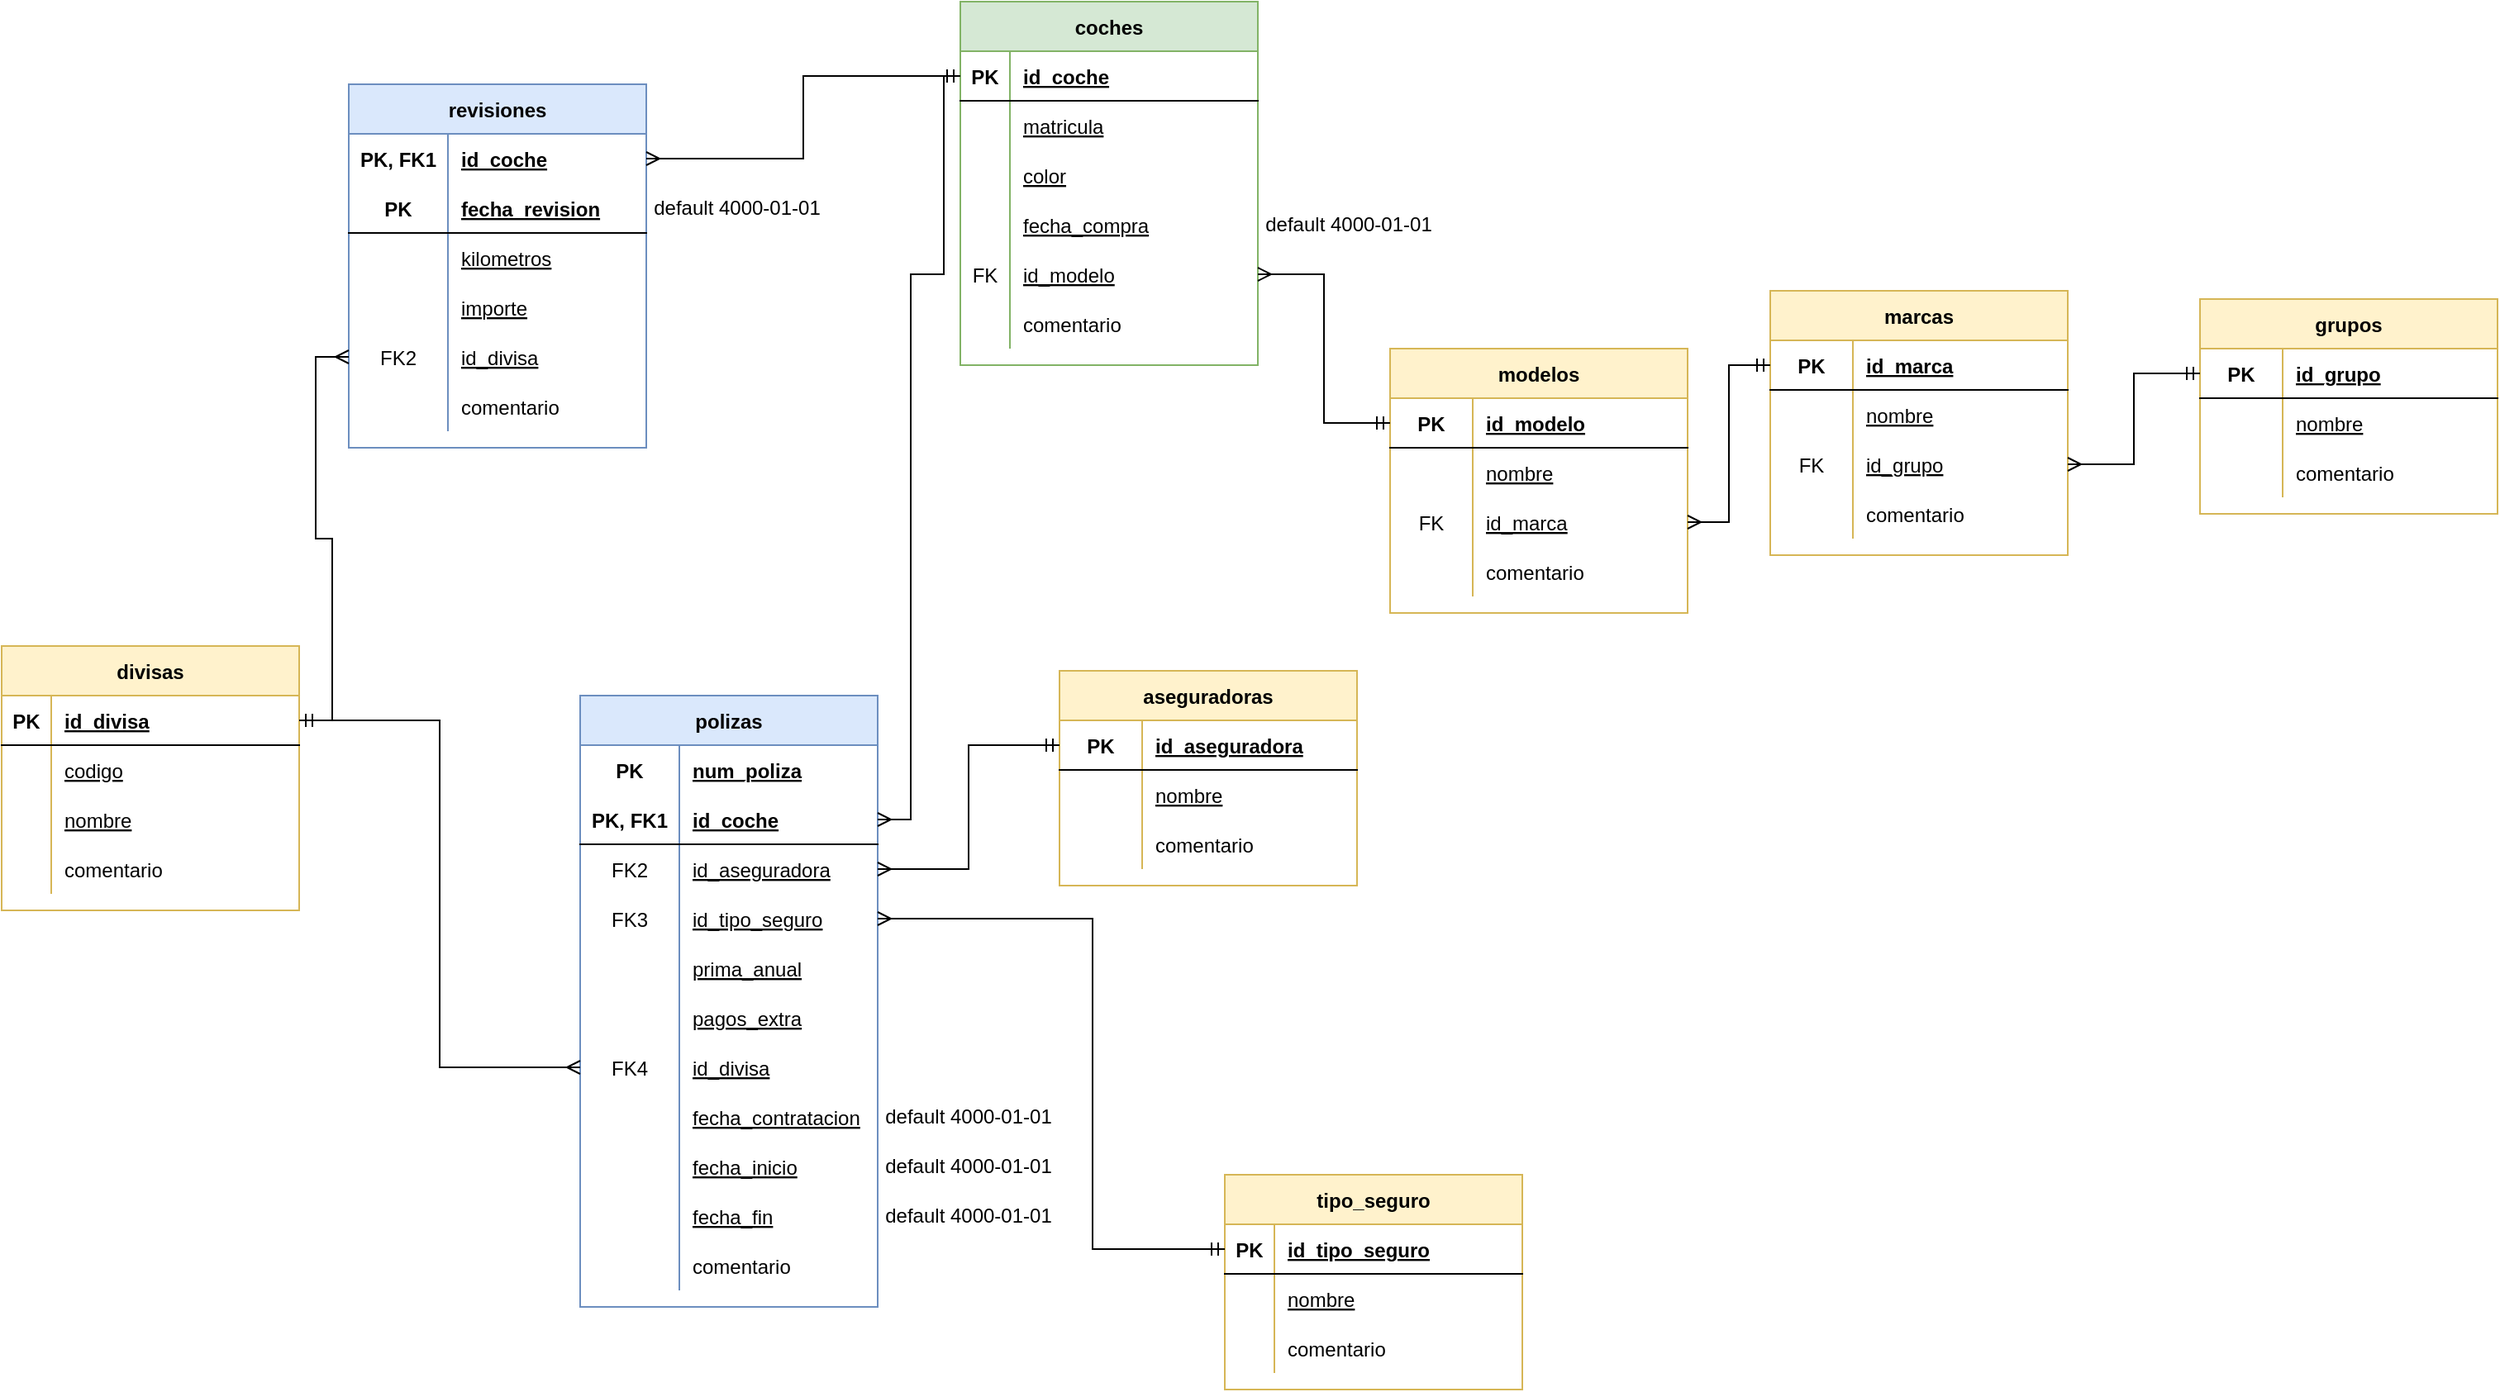 <mxfile version="20.2.3" type="device"><diagram id="R2lEEEUBdFMjLlhIrx00" name="Page-1"><mxGraphModel dx="2128" dy="641" grid="1" gridSize="10" guides="1" tooltips="1" connect="1" arrows="1" fold="1" page="1" pageScale="1" pageWidth="850" pageHeight="1100" math="0" shadow="0" extFonts="Permanent Marker^https://fonts.googleapis.com/css?family=Permanent+Marker"><root><mxCell id="0"/><mxCell id="1" parent="0"/><mxCell id="fFWu-ionQUf8n56EYqe6-2" value="coches" style="shape=table;startSize=30;container=1;collapsible=1;childLayout=tableLayout;fixedRows=1;rowLines=0;fontStyle=1;align=center;resizeLast=1;fillColor=#d5e8d4;strokeColor=#82b366;" parent="1" vertex="1"><mxGeometry x="400" y="90" width="180" height="220" as="geometry"/></mxCell><mxCell id="fFWu-ionQUf8n56EYqe6-3" value="" style="shape=tableRow;horizontal=0;startSize=0;swimlaneHead=0;swimlaneBody=0;fillColor=none;collapsible=0;dropTarget=0;points=[[0,0.5],[1,0.5]];portConstraint=eastwest;top=0;left=0;right=0;bottom=1;" parent="fFWu-ionQUf8n56EYqe6-2" vertex="1"><mxGeometry y="30" width="180" height="30" as="geometry"/></mxCell><mxCell id="fFWu-ionQUf8n56EYqe6-4" value="PK" style="shape=partialRectangle;connectable=0;fillColor=none;top=0;left=0;bottom=0;right=0;fontStyle=1;overflow=hidden;" parent="fFWu-ionQUf8n56EYqe6-3" vertex="1"><mxGeometry width="30" height="30" as="geometry"><mxRectangle width="30" height="30" as="alternateBounds"/></mxGeometry></mxCell><mxCell id="fFWu-ionQUf8n56EYqe6-5" value="id_coche" style="shape=partialRectangle;connectable=0;fillColor=none;top=0;left=0;bottom=0;right=0;align=left;spacingLeft=6;fontStyle=5;overflow=hidden;" parent="fFWu-ionQUf8n56EYqe6-3" vertex="1"><mxGeometry x="30" width="150" height="30" as="geometry"><mxRectangle width="150" height="30" as="alternateBounds"/></mxGeometry></mxCell><mxCell id="fFWu-ionQUf8n56EYqe6-6" value="" style="shape=tableRow;horizontal=0;startSize=0;swimlaneHead=0;swimlaneBody=0;fillColor=none;collapsible=0;dropTarget=0;points=[[0,0.5],[1,0.5]];portConstraint=eastwest;top=0;left=0;right=0;bottom=0;" parent="fFWu-ionQUf8n56EYqe6-2" vertex="1"><mxGeometry y="60" width="180" height="30" as="geometry"/></mxCell><mxCell id="fFWu-ionQUf8n56EYqe6-7" value="" style="shape=partialRectangle;connectable=0;fillColor=none;top=0;left=0;bottom=0;right=0;editable=1;overflow=hidden;" parent="fFWu-ionQUf8n56EYqe6-6" vertex="1"><mxGeometry width="30" height="30" as="geometry"><mxRectangle width="30" height="30" as="alternateBounds"/></mxGeometry></mxCell><mxCell id="fFWu-ionQUf8n56EYqe6-8" value="matricula" style="shape=partialRectangle;connectable=0;fillColor=none;top=0;left=0;bottom=0;right=0;align=left;spacingLeft=6;overflow=hidden;fontStyle=4" parent="fFWu-ionQUf8n56EYqe6-6" vertex="1"><mxGeometry x="30" width="150" height="30" as="geometry"><mxRectangle width="150" height="30" as="alternateBounds"/></mxGeometry></mxCell><mxCell id="fFWu-ionQUf8n56EYqe6-9" value="" style="shape=tableRow;horizontal=0;startSize=0;swimlaneHead=0;swimlaneBody=0;fillColor=none;collapsible=0;dropTarget=0;points=[[0,0.5],[1,0.5]];portConstraint=eastwest;top=0;left=0;right=0;bottom=0;" parent="fFWu-ionQUf8n56EYqe6-2" vertex="1"><mxGeometry y="90" width="180" height="30" as="geometry"/></mxCell><mxCell id="fFWu-ionQUf8n56EYqe6-10" value="" style="shape=partialRectangle;connectable=0;fillColor=none;top=0;left=0;bottom=0;right=0;editable=1;overflow=hidden;" parent="fFWu-ionQUf8n56EYqe6-9" vertex="1"><mxGeometry width="30" height="30" as="geometry"><mxRectangle width="30" height="30" as="alternateBounds"/></mxGeometry></mxCell><mxCell id="fFWu-ionQUf8n56EYqe6-11" value="color" style="shape=partialRectangle;connectable=0;fillColor=none;top=0;left=0;bottom=0;right=0;align=left;spacingLeft=6;overflow=hidden;fontStyle=4" parent="fFWu-ionQUf8n56EYqe6-9" vertex="1"><mxGeometry x="30" width="150" height="30" as="geometry"><mxRectangle width="150" height="30" as="alternateBounds"/></mxGeometry></mxCell><mxCell id="fFWu-ionQUf8n56EYqe6-12" value="" style="shape=tableRow;horizontal=0;startSize=0;swimlaneHead=0;swimlaneBody=0;fillColor=none;collapsible=0;dropTarget=0;points=[[0,0.5],[1,0.5]];portConstraint=eastwest;top=0;left=0;right=0;bottom=0;" parent="fFWu-ionQUf8n56EYqe6-2" vertex="1"><mxGeometry y="120" width="180" height="30" as="geometry"/></mxCell><mxCell id="fFWu-ionQUf8n56EYqe6-13" value="" style="shape=partialRectangle;connectable=0;fillColor=none;top=0;left=0;bottom=0;right=0;editable=1;overflow=hidden;" parent="fFWu-ionQUf8n56EYqe6-12" vertex="1"><mxGeometry width="30" height="30" as="geometry"><mxRectangle width="30" height="30" as="alternateBounds"/></mxGeometry></mxCell><mxCell id="fFWu-ionQUf8n56EYqe6-14" value="fecha_compra" style="shape=partialRectangle;connectable=0;fillColor=none;top=0;left=0;bottom=0;right=0;align=left;spacingLeft=6;overflow=hidden;fontStyle=4" parent="fFWu-ionQUf8n56EYqe6-12" vertex="1"><mxGeometry x="30" width="150" height="30" as="geometry"><mxRectangle width="150" height="30" as="alternateBounds"/></mxGeometry></mxCell><mxCell id="fFWu-ionQUf8n56EYqe6-106" value="" style="shape=tableRow;horizontal=0;startSize=0;swimlaneHead=0;swimlaneBody=0;fillColor=none;collapsible=0;dropTarget=0;points=[[0,0.5],[1,0.5]];portConstraint=eastwest;top=0;left=0;right=0;bottom=0;" parent="fFWu-ionQUf8n56EYqe6-2" vertex="1"><mxGeometry y="150" width="180" height="30" as="geometry"/></mxCell><mxCell id="fFWu-ionQUf8n56EYqe6-107" value="FK" style="shape=partialRectangle;connectable=0;fillColor=none;top=0;left=0;bottom=0;right=0;editable=1;overflow=hidden;" parent="fFWu-ionQUf8n56EYqe6-106" vertex="1"><mxGeometry width="30" height="30" as="geometry"><mxRectangle width="30" height="30" as="alternateBounds"/></mxGeometry></mxCell><mxCell id="fFWu-ionQUf8n56EYqe6-108" value="id_modelo" style="shape=partialRectangle;connectable=0;fillColor=none;top=0;left=0;bottom=0;right=0;align=left;spacingLeft=6;overflow=hidden;fontStyle=4" parent="fFWu-ionQUf8n56EYqe6-106" vertex="1"><mxGeometry x="30" width="150" height="30" as="geometry"><mxRectangle width="150" height="30" as="alternateBounds"/></mxGeometry></mxCell><mxCell id="fFWu-ionQUf8n56EYqe6-143" value="" style="shape=tableRow;horizontal=0;startSize=0;swimlaneHead=0;swimlaneBody=0;fillColor=none;collapsible=0;dropTarget=0;points=[[0,0.5],[1,0.5]];portConstraint=eastwest;top=0;left=0;right=0;bottom=0;" parent="fFWu-ionQUf8n56EYqe6-2" vertex="1"><mxGeometry y="180" width="180" height="30" as="geometry"/></mxCell><mxCell id="fFWu-ionQUf8n56EYqe6-144" value="" style="shape=partialRectangle;connectable=0;fillColor=none;top=0;left=0;bottom=0;right=0;editable=1;overflow=hidden;" parent="fFWu-ionQUf8n56EYqe6-143" vertex="1"><mxGeometry width="30" height="30" as="geometry"><mxRectangle width="30" height="30" as="alternateBounds"/></mxGeometry></mxCell><mxCell id="fFWu-ionQUf8n56EYqe6-145" value="comentario" style="shape=partialRectangle;connectable=0;fillColor=none;top=0;left=0;bottom=0;right=0;align=left;spacingLeft=6;overflow=hidden;" parent="fFWu-ionQUf8n56EYqe6-143" vertex="1"><mxGeometry x="30" width="150" height="30" as="geometry"><mxRectangle width="150" height="30" as="alternateBounds"/></mxGeometry></mxCell><mxCell id="fFWu-ionQUf8n56EYqe6-28" value="polizas" style="shape=table;startSize=30;container=1;collapsible=1;childLayout=tableLayout;fixedRows=1;rowLines=0;fontStyle=1;align=center;resizeLast=1;fillColor=#dae8fc;strokeColor=#6c8ebf;" parent="1" vertex="1"><mxGeometry x="170" y="510" width="180" height="370" as="geometry"/></mxCell><mxCell id="fFWu-ionQUf8n56EYqe6-29" value="" style="shape=tableRow;horizontal=0;startSize=0;swimlaneHead=0;swimlaneBody=0;fillColor=none;collapsible=0;dropTarget=0;points=[[0,0.5],[1,0.5]];portConstraint=eastwest;top=0;left=0;right=0;bottom=0;" parent="fFWu-ionQUf8n56EYqe6-28" vertex="1"><mxGeometry y="30" width="180" height="30" as="geometry"/></mxCell><mxCell id="fFWu-ionQUf8n56EYqe6-30" value="PK" style="shape=partialRectangle;connectable=0;fillColor=none;top=0;left=0;bottom=0;right=0;fontStyle=1;overflow=hidden;" parent="fFWu-ionQUf8n56EYqe6-29" vertex="1"><mxGeometry width="60" height="30" as="geometry"><mxRectangle width="60" height="30" as="alternateBounds"/></mxGeometry></mxCell><mxCell id="fFWu-ionQUf8n56EYqe6-31" value="num_poliza" style="shape=partialRectangle;connectable=0;fillColor=none;top=0;left=0;bottom=0;right=0;align=left;spacingLeft=6;fontStyle=5;overflow=hidden;" parent="fFWu-ionQUf8n56EYqe6-29" vertex="1"><mxGeometry x="60" width="120" height="30" as="geometry"><mxRectangle width="120" height="30" as="alternateBounds"/></mxGeometry></mxCell><mxCell id="fFWu-ionQUf8n56EYqe6-32" value="" style="shape=tableRow;horizontal=0;startSize=0;swimlaneHead=0;swimlaneBody=0;fillColor=none;collapsible=0;dropTarget=0;points=[[0,0.5],[1,0.5]];portConstraint=eastwest;top=0;left=0;right=0;bottom=1;" parent="fFWu-ionQUf8n56EYqe6-28" vertex="1"><mxGeometry y="60" width="180" height="30" as="geometry"/></mxCell><mxCell id="fFWu-ionQUf8n56EYqe6-33" value="PK, FK1" style="shape=partialRectangle;connectable=0;fillColor=none;top=0;left=0;bottom=0;right=0;fontStyle=1;overflow=hidden;" parent="fFWu-ionQUf8n56EYqe6-32" vertex="1"><mxGeometry width="60" height="30" as="geometry"><mxRectangle width="60" height="30" as="alternateBounds"/></mxGeometry></mxCell><mxCell id="fFWu-ionQUf8n56EYqe6-34" value="id_coche" style="shape=partialRectangle;connectable=0;fillColor=none;top=0;left=0;bottom=0;right=0;align=left;spacingLeft=6;fontStyle=5;overflow=hidden;" parent="fFWu-ionQUf8n56EYqe6-32" vertex="1"><mxGeometry x="60" width="120" height="30" as="geometry"><mxRectangle width="120" height="30" as="alternateBounds"/></mxGeometry></mxCell><mxCell id="fFWu-ionQUf8n56EYqe6-35" value="" style="shape=tableRow;horizontal=0;startSize=0;swimlaneHead=0;swimlaneBody=0;fillColor=none;collapsible=0;dropTarget=0;points=[[0,0.5],[1,0.5]];portConstraint=eastwest;top=0;left=0;right=0;bottom=0;" parent="fFWu-ionQUf8n56EYqe6-28" vertex="1"><mxGeometry y="90" width="180" height="30" as="geometry"/></mxCell><mxCell id="fFWu-ionQUf8n56EYqe6-36" value="FK2" style="shape=partialRectangle;connectable=0;fillColor=none;top=0;left=0;bottom=0;right=0;editable=1;overflow=hidden;" parent="fFWu-ionQUf8n56EYqe6-35" vertex="1"><mxGeometry width="60" height="30" as="geometry"><mxRectangle width="60" height="30" as="alternateBounds"/></mxGeometry></mxCell><mxCell id="fFWu-ionQUf8n56EYqe6-37" value="id_aseguradora" style="shape=partialRectangle;connectable=0;fillColor=none;top=0;left=0;bottom=0;right=0;align=left;spacingLeft=6;overflow=hidden;fontStyle=4" parent="fFWu-ionQUf8n56EYqe6-35" vertex="1"><mxGeometry x="60" width="120" height="30" as="geometry"><mxRectangle width="120" height="30" as="alternateBounds"/></mxGeometry></mxCell><mxCell id="fFWu-ionQUf8n56EYqe6-112" value="" style="shape=tableRow;horizontal=0;startSize=0;swimlaneHead=0;swimlaneBody=0;fillColor=none;collapsible=0;dropTarget=0;points=[[0,0.5],[1,0.5]];portConstraint=eastwest;top=0;left=0;right=0;bottom=0;" parent="fFWu-ionQUf8n56EYqe6-28" vertex="1"><mxGeometry y="120" width="180" height="30" as="geometry"/></mxCell><mxCell id="fFWu-ionQUf8n56EYqe6-113" value="FK3" style="shape=partialRectangle;connectable=0;fillColor=none;top=0;left=0;bottom=0;right=0;editable=1;overflow=hidden;" parent="fFWu-ionQUf8n56EYqe6-112" vertex="1"><mxGeometry width="60" height="30" as="geometry"><mxRectangle width="60" height="30" as="alternateBounds"/></mxGeometry></mxCell><mxCell id="fFWu-ionQUf8n56EYqe6-114" value="id_tipo_seguro" style="shape=partialRectangle;connectable=0;fillColor=none;top=0;left=0;bottom=0;right=0;align=left;spacingLeft=6;overflow=hidden;fontStyle=4" parent="fFWu-ionQUf8n56EYqe6-112" vertex="1"><mxGeometry x="60" width="120" height="30" as="geometry"><mxRectangle width="120" height="30" as="alternateBounds"/></mxGeometry></mxCell><mxCell id="fFWu-ionQUf8n56EYqe6-118" value="" style="shape=tableRow;horizontal=0;startSize=0;swimlaneHead=0;swimlaneBody=0;fillColor=none;collapsible=0;dropTarget=0;points=[[0,0.5],[1,0.5]];portConstraint=eastwest;top=0;left=0;right=0;bottom=0;" parent="fFWu-ionQUf8n56EYqe6-28" vertex="1"><mxGeometry y="150" width="180" height="30" as="geometry"/></mxCell><mxCell id="fFWu-ionQUf8n56EYqe6-119" value="" style="shape=partialRectangle;connectable=0;fillColor=none;top=0;left=0;bottom=0;right=0;editable=1;overflow=hidden;" parent="fFWu-ionQUf8n56EYqe6-118" vertex="1"><mxGeometry width="60" height="30" as="geometry"><mxRectangle width="60" height="30" as="alternateBounds"/></mxGeometry></mxCell><mxCell id="fFWu-ionQUf8n56EYqe6-120" value="prima_anual" style="shape=partialRectangle;connectable=0;fillColor=none;top=0;left=0;bottom=0;right=0;align=left;spacingLeft=6;overflow=hidden;fontStyle=4" parent="fFWu-ionQUf8n56EYqe6-118" vertex="1"><mxGeometry x="60" width="120" height="30" as="geometry"><mxRectangle width="120" height="30" as="alternateBounds"/></mxGeometry></mxCell><mxCell id="fFWu-ionQUf8n56EYqe6-115" value="" style="shape=tableRow;horizontal=0;startSize=0;swimlaneHead=0;swimlaneBody=0;fillColor=none;collapsible=0;dropTarget=0;points=[[0,0.5],[1,0.5]];portConstraint=eastwest;top=0;left=0;right=0;bottom=0;" parent="fFWu-ionQUf8n56EYqe6-28" vertex="1"><mxGeometry y="180" width="180" height="30" as="geometry"/></mxCell><mxCell id="fFWu-ionQUf8n56EYqe6-116" value="" style="shape=partialRectangle;connectable=0;fillColor=none;top=0;left=0;bottom=0;right=0;editable=1;overflow=hidden;" parent="fFWu-ionQUf8n56EYqe6-115" vertex="1"><mxGeometry width="60" height="30" as="geometry"><mxRectangle width="60" height="30" as="alternateBounds"/></mxGeometry></mxCell><mxCell id="fFWu-ionQUf8n56EYqe6-117" value="pagos_extra" style="shape=partialRectangle;connectable=0;fillColor=none;top=0;left=0;bottom=0;right=0;align=left;spacingLeft=6;overflow=hidden;fontStyle=4" parent="fFWu-ionQUf8n56EYqe6-115" vertex="1"><mxGeometry x="60" width="120" height="30" as="geometry"><mxRectangle width="120" height="30" as="alternateBounds"/></mxGeometry></mxCell><mxCell id="rTiCf3toYacWSwHHUI5w-15" value="" style="shape=tableRow;horizontal=0;startSize=0;swimlaneHead=0;swimlaneBody=0;fillColor=none;collapsible=0;dropTarget=0;points=[[0,0.5],[1,0.5]];portConstraint=eastwest;top=0;left=0;right=0;bottom=0;" parent="fFWu-ionQUf8n56EYqe6-28" vertex="1"><mxGeometry y="210" width="180" height="30" as="geometry"/></mxCell><mxCell id="rTiCf3toYacWSwHHUI5w-16" value="FK4" style="shape=partialRectangle;connectable=0;fillColor=none;top=0;left=0;bottom=0;right=0;editable=1;overflow=hidden;" parent="rTiCf3toYacWSwHHUI5w-15" vertex="1"><mxGeometry width="60" height="30" as="geometry"><mxRectangle width="60" height="30" as="alternateBounds"/></mxGeometry></mxCell><mxCell id="rTiCf3toYacWSwHHUI5w-17" value="id_divisa" style="shape=partialRectangle;connectable=0;fillColor=none;top=0;left=0;bottom=0;right=0;align=left;spacingLeft=6;overflow=hidden;fontStyle=4" parent="rTiCf3toYacWSwHHUI5w-15" vertex="1"><mxGeometry x="60" width="120" height="30" as="geometry"><mxRectangle width="120" height="30" as="alternateBounds"/></mxGeometry></mxCell><mxCell id="fFWu-ionQUf8n56EYqe6-121" value="" style="shape=tableRow;horizontal=0;startSize=0;swimlaneHead=0;swimlaneBody=0;fillColor=none;collapsible=0;dropTarget=0;points=[[0,0.5],[1,0.5]];portConstraint=eastwest;top=0;left=0;right=0;bottom=0;" parent="fFWu-ionQUf8n56EYqe6-28" vertex="1"><mxGeometry y="240" width="180" height="30" as="geometry"/></mxCell><mxCell id="fFWu-ionQUf8n56EYqe6-122" value="" style="shape=partialRectangle;connectable=0;fillColor=none;top=0;left=0;bottom=0;right=0;editable=1;overflow=hidden;" parent="fFWu-ionQUf8n56EYqe6-121" vertex="1"><mxGeometry width="60" height="30" as="geometry"><mxRectangle width="60" height="30" as="alternateBounds"/></mxGeometry></mxCell><mxCell id="fFWu-ionQUf8n56EYqe6-123" value="fecha_contratacion" style="shape=partialRectangle;connectable=0;fillColor=none;top=0;left=0;bottom=0;right=0;align=left;spacingLeft=6;overflow=hidden;fontStyle=4" parent="fFWu-ionQUf8n56EYqe6-121" vertex="1"><mxGeometry x="60" width="120" height="30" as="geometry"><mxRectangle width="120" height="30" as="alternateBounds"/></mxGeometry></mxCell><mxCell id="fFWu-ionQUf8n56EYqe6-124" value="" style="shape=tableRow;horizontal=0;startSize=0;swimlaneHead=0;swimlaneBody=0;fillColor=none;collapsible=0;dropTarget=0;points=[[0,0.5],[1,0.5]];portConstraint=eastwest;top=0;left=0;right=0;bottom=0;" parent="fFWu-ionQUf8n56EYqe6-28" vertex="1"><mxGeometry y="270" width="180" height="30" as="geometry"/></mxCell><mxCell id="fFWu-ionQUf8n56EYqe6-125" value="" style="shape=partialRectangle;connectable=0;fillColor=none;top=0;left=0;bottom=0;right=0;editable=1;overflow=hidden;" parent="fFWu-ionQUf8n56EYqe6-124" vertex="1"><mxGeometry width="60" height="30" as="geometry"><mxRectangle width="60" height="30" as="alternateBounds"/></mxGeometry></mxCell><mxCell id="fFWu-ionQUf8n56EYqe6-126" value="fecha_inicio" style="shape=partialRectangle;connectable=0;fillColor=none;top=0;left=0;bottom=0;right=0;align=left;spacingLeft=6;overflow=hidden;fontStyle=4" parent="fFWu-ionQUf8n56EYqe6-124" vertex="1"><mxGeometry x="60" width="120" height="30" as="geometry"><mxRectangle width="120" height="30" as="alternateBounds"/></mxGeometry></mxCell><mxCell id="fFWu-ionQUf8n56EYqe6-127" value="" style="shape=tableRow;horizontal=0;startSize=0;swimlaneHead=0;swimlaneBody=0;fillColor=none;collapsible=0;dropTarget=0;points=[[0,0.5],[1,0.5]];portConstraint=eastwest;top=0;left=0;right=0;bottom=0;" parent="fFWu-ionQUf8n56EYqe6-28" vertex="1"><mxGeometry y="300" width="180" height="30" as="geometry"/></mxCell><mxCell id="fFWu-ionQUf8n56EYqe6-128" value="" style="shape=partialRectangle;connectable=0;fillColor=none;top=0;left=0;bottom=0;right=0;editable=1;overflow=hidden;" parent="fFWu-ionQUf8n56EYqe6-127" vertex="1"><mxGeometry width="60" height="30" as="geometry"><mxRectangle width="60" height="30" as="alternateBounds"/></mxGeometry></mxCell><mxCell id="fFWu-ionQUf8n56EYqe6-129" value="fecha_fin" style="shape=partialRectangle;connectable=0;fillColor=none;top=0;left=0;bottom=0;right=0;align=left;spacingLeft=6;overflow=hidden;fontStyle=4" parent="fFWu-ionQUf8n56EYqe6-127" vertex="1"><mxGeometry x="60" width="120" height="30" as="geometry"><mxRectangle width="120" height="30" as="alternateBounds"/></mxGeometry></mxCell><mxCell id="fFWu-ionQUf8n56EYqe6-146" value="" style="shape=tableRow;horizontal=0;startSize=0;swimlaneHead=0;swimlaneBody=0;fillColor=none;collapsible=0;dropTarget=0;points=[[0,0.5],[1,0.5]];portConstraint=eastwest;top=0;left=0;right=0;bottom=0;" parent="fFWu-ionQUf8n56EYqe6-28" vertex="1"><mxGeometry y="330" width="180" height="30" as="geometry"/></mxCell><mxCell id="fFWu-ionQUf8n56EYqe6-147" value="" style="shape=partialRectangle;connectable=0;fillColor=none;top=0;left=0;bottom=0;right=0;editable=1;overflow=hidden;" parent="fFWu-ionQUf8n56EYqe6-146" vertex="1"><mxGeometry width="60" height="30" as="geometry"><mxRectangle width="60" height="30" as="alternateBounds"/></mxGeometry></mxCell><mxCell id="fFWu-ionQUf8n56EYqe6-148" value="comentario" style="shape=partialRectangle;connectable=0;fillColor=none;top=0;left=0;bottom=0;right=0;align=left;spacingLeft=6;overflow=hidden;" parent="fFWu-ionQUf8n56EYqe6-146" vertex="1"><mxGeometry x="60" width="120" height="30" as="geometry"><mxRectangle width="120" height="30" as="alternateBounds"/></mxGeometry></mxCell><mxCell id="fFWu-ionQUf8n56EYqe6-41" value="revisiones" style="shape=table;startSize=30;container=1;collapsible=1;childLayout=tableLayout;fixedRows=1;rowLines=0;fontStyle=1;align=center;resizeLast=1;fillColor=#dae8fc;strokeColor=#6c8ebf;" parent="1" vertex="1"><mxGeometry x="30" y="140" width="180" height="220" as="geometry"/></mxCell><mxCell id="fFWu-ionQUf8n56EYqe6-42" value="" style="shape=tableRow;horizontal=0;startSize=0;swimlaneHead=0;swimlaneBody=0;fillColor=none;collapsible=0;dropTarget=0;points=[[0,0.5],[1,0.5]];portConstraint=eastwest;top=0;left=0;right=0;bottom=0;" parent="fFWu-ionQUf8n56EYqe6-41" vertex="1"><mxGeometry y="30" width="180" height="30" as="geometry"/></mxCell><mxCell id="fFWu-ionQUf8n56EYqe6-43" value="PK, FK1" style="shape=partialRectangle;connectable=0;fillColor=none;top=0;left=0;bottom=0;right=0;fontStyle=1;overflow=hidden;" parent="fFWu-ionQUf8n56EYqe6-42" vertex="1"><mxGeometry width="60" height="30" as="geometry"><mxRectangle width="60" height="30" as="alternateBounds"/></mxGeometry></mxCell><mxCell id="fFWu-ionQUf8n56EYqe6-44" value="id_coche" style="shape=partialRectangle;connectable=0;fillColor=none;top=0;left=0;bottom=0;right=0;align=left;spacingLeft=6;fontStyle=5;overflow=hidden;" parent="fFWu-ionQUf8n56EYqe6-42" vertex="1"><mxGeometry x="60" width="120" height="30" as="geometry"><mxRectangle width="120" height="30" as="alternateBounds"/></mxGeometry></mxCell><mxCell id="fFWu-ionQUf8n56EYqe6-45" value="" style="shape=tableRow;horizontal=0;startSize=0;swimlaneHead=0;swimlaneBody=0;fillColor=none;collapsible=0;dropTarget=0;points=[[0,0.5],[1,0.5]];portConstraint=eastwest;top=0;left=0;right=0;bottom=1;" parent="fFWu-ionQUf8n56EYqe6-41" vertex="1"><mxGeometry y="60" width="180" height="30" as="geometry"/></mxCell><mxCell id="fFWu-ionQUf8n56EYqe6-46" value="PK" style="shape=partialRectangle;connectable=0;fillColor=none;top=0;left=0;bottom=0;right=0;fontStyle=1;overflow=hidden;" parent="fFWu-ionQUf8n56EYqe6-45" vertex="1"><mxGeometry width="60" height="30" as="geometry"><mxRectangle width="60" height="30" as="alternateBounds"/></mxGeometry></mxCell><mxCell id="fFWu-ionQUf8n56EYqe6-47" value="fecha_revision" style="shape=partialRectangle;connectable=0;fillColor=none;top=0;left=0;bottom=0;right=0;align=left;spacingLeft=6;fontStyle=5;overflow=hidden;" parent="fFWu-ionQUf8n56EYqe6-45" vertex="1"><mxGeometry x="60" width="120" height="30" as="geometry"><mxRectangle width="120" height="30" as="alternateBounds"/></mxGeometry></mxCell><mxCell id="fFWu-ionQUf8n56EYqe6-48" value="" style="shape=tableRow;horizontal=0;startSize=0;swimlaneHead=0;swimlaneBody=0;fillColor=none;collapsible=0;dropTarget=0;points=[[0,0.5],[1,0.5]];portConstraint=eastwest;top=0;left=0;right=0;bottom=0;" parent="fFWu-ionQUf8n56EYqe6-41" vertex="1"><mxGeometry y="90" width="180" height="30" as="geometry"/></mxCell><mxCell id="fFWu-ionQUf8n56EYqe6-49" value="" style="shape=partialRectangle;connectable=0;fillColor=none;top=0;left=0;bottom=0;right=0;editable=1;overflow=hidden;" parent="fFWu-ionQUf8n56EYqe6-48" vertex="1"><mxGeometry width="60" height="30" as="geometry"><mxRectangle width="60" height="30" as="alternateBounds"/></mxGeometry></mxCell><mxCell id="fFWu-ionQUf8n56EYqe6-50" value="kilometros" style="shape=partialRectangle;connectable=0;fillColor=none;top=0;left=0;bottom=0;right=0;align=left;spacingLeft=6;overflow=hidden;fontStyle=4" parent="fFWu-ionQUf8n56EYqe6-48" vertex="1"><mxGeometry x="60" width="120" height="30" as="geometry"><mxRectangle width="120" height="30" as="alternateBounds"/></mxGeometry></mxCell><mxCell id="fFWu-ionQUf8n56EYqe6-51" value="" style="shape=tableRow;horizontal=0;startSize=0;swimlaneHead=0;swimlaneBody=0;fillColor=none;collapsible=0;dropTarget=0;points=[[0,0.5],[1,0.5]];portConstraint=eastwest;top=0;left=0;right=0;bottom=0;" parent="fFWu-ionQUf8n56EYqe6-41" vertex="1"><mxGeometry y="120" width="180" height="30" as="geometry"/></mxCell><mxCell id="fFWu-ionQUf8n56EYqe6-52" value="" style="shape=partialRectangle;connectable=0;fillColor=none;top=0;left=0;bottom=0;right=0;editable=1;overflow=hidden;" parent="fFWu-ionQUf8n56EYqe6-51" vertex="1"><mxGeometry width="60" height="30" as="geometry"><mxRectangle width="60" height="30" as="alternateBounds"/></mxGeometry></mxCell><mxCell id="fFWu-ionQUf8n56EYqe6-53" value="importe" style="shape=partialRectangle;connectable=0;fillColor=none;top=0;left=0;bottom=0;right=0;align=left;spacingLeft=6;overflow=hidden;fontStyle=4" parent="fFWu-ionQUf8n56EYqe6-51" vertex="1"><mxGeometry x="60" width="120" height="30" as="geometry"><mxRectangle width="120" height="30" as="alternateBounds"/></mxGeometry></mxCell><mxCell id="fFWu-ionQUf8n56EYqe6-192" value="" style="shape=tableRow;horizontal=0;startSize=0;swimlaneHead=0;swimlaneBody=0;fillColor=none;collapsible=0;dropTarget=0;points=[[0,0.5],[1,0.5]];portConstraint=eastwest;top=0;left=0;right=0;bottom=0;" parent="fFWu-ionQUf8n56EYqe6-41" vertex="1"><mxGeometry y="150" width="180" height="30" as="geometry"/></mxCell><mxCell id="fFWu-ionQUf8n56EYqe6-193" value="FK2" style="shape=partialRectangle;connectable=0;fillColor=none;top=0;left=0;bottom=0;right=0;editable=1;overflow=hidden;" parent="fFWu-ionQUf8n56EYqe6-192" vertex="1"><mxGeometry width="60" height="30" as="geometry"><mxRectangle width="60" height="30" as="alternateBounds"/></mxGeometry></mxCell><mxCell id="fFWu-ionQUf8n56EYqe6-194" value="id_divisa" style="shape=partialRectangle;connectable=0;fillColor=none;top=0;left=0;bottom=0;right=0;align=left;spacingLeft=6;overflow=hidden;fontStyle=4" parent="fFWu-ionQUf8n56EYqe6-192" vertex="1"><mxGeometry x="60" width="120" height="30" as="geometry"><mxRectangle width="120" height="30" as="alternateBounds"/></mxGeometry></mxCell><mxCell id="Vd_KONXRr0izn_d5sM-E-1" value="" style="shape=tableRow;horizontal=0;startSize=0;swimlaneHead=0;swimlaneBody=0;fillColor=none;collapsible=0;dropTarget=0;points=[[0,0.5],[1,0.5]];portConstraint=eastwest;top=0;left=0;right=0;bottom=0;" parent="fFWu-ionQUf8n56EYqe6-41" vertex="1"><mxGeometry y="180" width="180" height="30" as="geometry"/></mxCell><mxCell id="Vd_KONXRr0izn_d5sM-E-2" value="" style="shape=partialRectangle;connectable=0;fillColor=none;top=0;left=0;bottom=0;right=0;editable=1;overflow=hidden;" parent="Vd_KONXRr0izn_d5sM-E-1" vertex="1"><mxGeometry width="60" height="30" as="geometry"><mxRectangle width="60" height="30" as="alternateBounds"/></mxGeometry></mxCell><mxCell id="Vd_KONXRr0izn_d5sM-E-3" value="comentario" style="shape=partialRectangle;connectable=0;fillColor=none;top=0;left=0;bottom=0;right=0;align=left;spacingLeft=6;overflow=hidden;" parent="Vd_KONXRr0izn_d5sM-E-1" vertex="1"><mxGeometry x="60" width="120" height="30" as="geometry"><mxRectangle width="120" height="30" as="alternateBounds"/></mxGeometry></mxCell><mxCell id="fFWu-ionQUf8n56EYqe6-54" value="modelos" style="shape=table;startSize=30;container=1;collapsible=1;childLayout=tableLayout;fixedRows=1;rowLines=0;fontStyle=1;align=center;resizeLast=1;fillColor=#fff2cc;strokeColor=#d6b656;" parent="1" vertex="1"><mxGeometry x="660" y="300" width="180" height="160" as="geometry"/></mxCell><mxCell id="fFWu-ionQUf8n56EYqe6-55" value="" style="shape=tableRow;horizontal=0;startSize=0;swimlaneHead=0;swimlaneBody=0;fillColor=none;collapsible=0;dropTarget=0;points=[[0,0.5],[1,0.5]];portConstraint=eastwest;top=0;left=0;right=0;bottom=1;" parent="fFWu-ionQUf8n56EYqe6-54" vertex="1"><mxGeometry y="30" width="180" height="30" as="geometry"/></mxCell><mxCell id="fFWu-ionQUf8n56EYqe6-56" value="PK" style="shape=partialRectangle;connectable=0;fillColor=none;top=0;left=0;bottom=0;right=0;fontStyle=1;overflow=hidden;" parent="fFWu-ionQUf8n56EYqe6-55" vertex="1"><mxGeometry width="50" height="30" as="geometry"><mxRectangle width="50" height="30" as="alternateBounds"/></mxGeometry></mxCell><mxCell id="fFWu-ionQUf8n56EYqe6-57" value="id_modelo" style="shape=partialRectangle;connectable=0;fillColor=none;top=0;left=0;bottom=0;right=0;align=left;spacingLeft=6;fontStyle=5;overflow=hidden;" parent="fFWu-ionQUf8n56EYqe6-55" vertex="1"><mxGeometry x="50" width="130" height="30" as="geometry"><mxRectangle width="130" height="30" as="alternateBounds"/></mxGeometry></mxCell><mxCell id="fFWu-ionQUf8n56EYqe6-169" value="" style="shape=tableRow;horizontal=0;startSize=0;swimlaneHead=0;swimlaneBody=0;fillColor=none;collapsible=0;dropTarget=0;points=[[0,0.5],[1,0.5]];portConstraint=eastwest;top=0;left=0;right=0;bottom=0;" parent="fFWu-ionQUf8n56EYqe6-54" vertex="1"><mxGeometry y="60" width="180" height="30" as="geometry"/></mxCell><mxCell id="fFWu-ionQUf8n56EYqe6-170" value="" style="shape=partialRectangle;connectable=0;fillColor=none;top=0;left=0;bottom=0;right=0;editable=1;overflow=hidden;" parent="fFWu-ionQUf8n56EYqe6-169" vertex="1"><mxGeometry width="50" height="30" as="geometry"><mxRectangle width="50" height="30" as="alternateBounds"/></mxGeometry></mxCell><mxCell id="fFWu-ionQUf8n56EYqe6-171" value="nombre" style="shape=partialRectangle;connectable=0;fillColor=none;top=0;left=0;bottom=0;right=0;align=left;spacingLeft=6;overflow=hidden;fontStyle=4" parent="fFWu-ionQUf8n56EYqe6-169" vertex="1"><mxGeometry x="50" width="130" height="30" as="geometry"><mxRectangle width="130" height="30" as="alternateBounds"/></mxGeometry></mxCell><mxCell id="fFWu-ionQUf8n56EYqe6-58" value="" style="shape=tableRow;horizontal=0;startSize=0;swimlaneHead=0;swimlaneBody=0;fillColor=none;collapsible=0;dropTarget=0;points=[[0,0.5],[1,0.5]];portConstraint=eastwest;top=0;left=0;right=0;bottom=0;" parent="fFWu-ionQUf8n56EYqe6-54" vertex="1"><mxGeometry y="90" width="180" height="30" as="geometry"/></mxCell><mxCell id="fFWu-ionQUf8n56EYqe6-59" value="FK" style="shape=partialRectangle;connectable=0;fillColor=none;top=0;left=0;bottom=0;right=0;editable=1;overflow=hidden;" parent="fFWu-ionQUf8n56EYqe6-58" vertex="1"><mxGeometry width="50" height="30" as="geometry"><mxRectangle width="50" height="30" as="alternateBounds"/></mxGeometry></mxCell><mxCell id="fFWu-ionQUf8n56EYqe6-60" value="id_marca" style="shape=partialRectangle;connectable=0;fillColor=none;top=0;left=0;bottom=0;right=0;align=left;spacingLeft=6;overflow=hidden;fontStyle=4" parent="fFWu-ionQUf8n56EYqe6-58" vertex="1"><mxGeometry x="50" width="130" height="30" as="geometry"><mxRectangle width="130" height="30" as="alternateBounds"/></mxGeometry></mxCell><mxCell id="fFWu-ionQUf8n56EYqe6-183" value="" style="shape=tableRow;horizontal=0;startSize=0;swimlaneHead=0;swimlaneBody=0;fillColor=none;collapsible=0;dropTarget=0;points=[[0,0.5],[1,0.5]];portConstraint=eastwest;top=0;left=0;right=0;bottom=0;" parent="fFWu-ionQUf8n56EYqe6-54" vertex="1"><mxGeometry y="120" width="180" height="30" as="geometry"/></mxCell><mxCell id="fFWu-ionQUf8n56EYqe6-184" value="" style="shape=partialRectangle;connectable=0;fillColor=none;top=0;left=0;bottom=0;right=0;editable=1;overflow=hidden;" parent="fFWu-ionQUf8n56EYqe6-183" vertex="1"><mxGeometry width="50" height="30" as="geometry"><mxRectangle width="50" height="30" as="alternateBounds"/></mxGeometry></mxCell><mxCell id="fFWu-ionQUf8n56EYqe6-185" value="comentario" style="shape=partialRectangle;connectable=0;fillColor=none;top=0;left=0;bottom=0;right=0;align=left;spacingLeft=6;overflow=hidden;" parent="fFWu-ionQUf8n56EYqe6-183" vertex="1"><mxGeometry x="50" width="130" height="30" as="geometry"><mxRectangle width="130" height="30" as="alternateBounds"/></mxGeometry></mxCell><mxCell id="fFWu-ionQUf8n56EYqe6-67" value="divisas" style="shape=table;startSize=30;container=1;collapsible=1;childLayout=tableLayout;fixedRows=1;rowLines=0;fontStyle=1;align=center;resizeLast=1;fillColor=#fff2cc;strokeColor=#d6b656;" parent="1" vertex="1"><mxGeometry x="-180" y="480" width="180" height="160" as="geometry"/></mxCell><mxCell id="fFWu-ionQUf8n56EYqe6-68" value="" style="shape=tableRow;horizontal=0;startSize=0;swimlaneHead=0;swimlaneBody=0;fillColor=none;collapsible=0;dropTarget=0;points=[[0,0.5],[1,0.5]];portConstraint=eastwest;top=0;left=0;right=0;bottom=1;" parent="fFWu-ionQUf8n56EYqe6-67" vertex="1"><mxGeometry y="30" width="180" height="30" as="geometry"/></mxCell><mxCell id="fFWu-ionQUf8n56EYqe6-69" value="PK" style="shape=partialRectangle;connectable=0;fillColor=none;top=0;left=0;bottom=0;right=0;fontStyle=1;overflow=hidden;" parent="fFWu-ionQUf8n56EYqe6-68" vertex="1"><mxGeometry width="30" height="30" as="geometry"><mxRectangle width="30" height="30" as="alternateBounds"/></mxGeometry></mxCell><mxCell id="fFWu-ionQUf8n56EYqe6-70" value="id_divisa" style="shape=partialRectangle;connectable=0;fillColor=none;top=0;left=0;bottom=0;right=0;align=left;spacingLeft=6;fontStyle=5;overflow=hidden;" parent="fFWu-ionQUf8n56EYqe6-68" vertex="1"><mxGeometry x="30" width="150" height="30" as="geometry"><mxRectangle width="150" height="30" as="alternateBounds"/></mxGeometry></mxCell><mxCell id="fFWu-ionQUf8n56EYqe6-71" value="" style="shape=tableRow;horizontal=0;startSize=0;swimlaneHead=0;swimlaneBody=0;fillColor=none;collapsible=0;dropTarget=0;points=[[0,0.5],[1,0.5]];portConstraint=eastwest;top=0;left=0;right=0;bottom=0;" parent="fFWu-ionQUf8n56EYqe6-67" vertex="1"><mxGeometry y="60" width="180" height="30" as="geometry"/></mxCell><mxCell id="fFWu-ionQUf8n56EYqe6-72" value="" style="shape=partialRectangle;connectable=0;fillColor=none;top=0;left=0;bottom=0;right=0;editable=1;overflow=hidden;" parent="fFWu-ionQUf8n56EYqe6-71" vertex="1"><mxGeometry width="30" height="30" as="geometry"><mxRectangle width="30" height="30" as="alternateBounds"/></mxGeometry></mxCell><mxCell id="fFWu-ionQUf8n56EYqe6-73" value="codigo" style="shape=partialRectangle;connectable=0;fillColor=none;top=0;left=0;bottom=0;right=0;align=left;spacingLeft=6;overflow=hidden;fontStyle=4" parent="fFWu-ionQUf8n56EYqe6-71" vertex="1"><mxGeometry x="30" width="150" height="30" as="geometry"><mxRectangle width="150" height="30" as="alternateBounds"/></mxGeometry></mxCell><mxCell id="fFWu-ionQUf8n56EYqe6-196" value="" style="shape=tableRow;horizontal=0;startSize=0;swimlaneHead=0;swimlaneBody=0;fillColor=none;collapsible=0;dropTarget=0;points=[[0,0.5],[1,0.5]];portConstraint=eastwest;top=0;left=0;right=0;bottom=0;" parent="fFWu-ionQUf8n56EYqe6-67" vertex="1"><mxGeometry y="90" width="180" height="30" as="geometry"/></mxCell><mxCell id="fFWu-ionQUf8n56EYqe6-197" value="" style="shape=partialRectangle;connectable=0;fillColor=none;top=0;left=0;bottom=0;right=0;editable=1;overflow=hidden;" parent="fFWu-ionQUf8n56EYqe6-196" vertex="1"><mxGeometry width="30" height="30" as="geometry"><mxRectangle width="30" height="30" as="alternateBounds"/></mxGeometry></mxCell><mxCell id="fFWu-ionQUf8n56EYqe6-198" value="nombre" style="shape=partialRectangle;connectable=0;fillColor=none;top=0;left=0;bottom=0;right=0;align=left;spacingLeft=6;overflow=hidden;fontStyle=4" parent="fFWu-ionQUf8n56EYqe6-196" vertex="1"><mxGeometry x="30" width="150" height="30" as="geometry"><mxRectangle width="150" height="30" as="alternateBounds"/></mxGeometry></mxCell><mxCell id="fFWu-ionQUf8n56EYqe6-74" value="" style="shape=tableRow;horizontal=0;startSize=0;swimlaneHead=0;swimlaneBody=0;fillColor=none;collapsible=0;dropTarget=0;points=[[0,0.5],[1,0.5]];portConstraint=eastwest;top=0;left=0;right=0;bottom=0;" parent="fFWu-ionQUf8n56EYqe6-67" vertex="1"><mxGeometry y="120" width="180" height="30" as="geometry"/></mxCell><mxCell id="fFWu-ionQUf8n56EYqe6-75" value="" style="shape=partialRectangle;connectable=0;fillColor=none;top=0;left=0;bottom=0;right=0;editable=1;overflow=hidden;" parent="fFWu-ionQUf8n56EYqe6-74" vertex="1"><mxGeometry width="30" height="30" as="geometry"><mxRectangle width="30" height="30" as="alternateBounds"/></mxGeometry></mxCell><mxCell id="fFWu-ionQUf8n56EYqe6-76" value="comentario" style="shape=partialRectangle;connectable=0;fillColor=none;top=0;left=0;bottom=0;right=0;align=left;spacingLeft=6;overflow=hidden;fontStyle=0" parent="fFWu-ionQUf8n56EYqe6-74" vertex="1"><mxGeometry x="30" width="150" height="30" as="geometry"><mxRectangle width="150" height="30" as="alternateBounds"/></mxGeometry></mxCell><mxCell id="fFWu-ionQUf8n56EYqe6-130" value="aseguradoras" style="shape=table;startSize=30;container=1;collapsible=1;childLayout=tableLayout;fixedRows=1;rowLines=0;fontStyle=1;align=center;resizeLast=1;fillColor=#fff2cc;strokeColor=#d6b656;" parent="1" vertex="1"><mxGeometry x="460" y="495" width="180" height="130" as="geometry"/></mxCell><mxCell id="fFWu-ionQUf8n56EYqe6-131" value="" style="shape=tableRow;horizontal=0;startSize=0;swimlaneHead=0;swimlaneBody=0;fillColor=none;collapsible=0;dropTarget=0;points=[[0,0.5],[1,0.5]];portConstraint=eastwest;top=0;left=0;right=0;bottom=1;" parent="fFWu-ionQUf8n56EYqe6-130" vertex="1"><mxGeometry y="30" width="180" height="30" as="geometry"/></mxCell><mxCell id="fFWu-ionQUf8n56EYqe6-132" value="PK" style="shape=partialRectangle;connectable=0;fillColor=none;top=0;left=0;bottom=0;right=0;fontStyle=1;overflow=hidden;" parent="fFWu-ionQUf8n56EYqe6-131" vertex="1"><mxGeometry width="50" height="30" as="geometry"><mxRectangle width="50" height="30" as="alternateBounds"/></mxGeometry></mxCell><mxCell id="fFWu-ionQUf8n56EYqe6-133" value="id_aseguradora" style="shape=partialRectangle;connectable=0;fillColor=none;top=0;left=0;bottom=0;right=0;align=left;spacingLeft=6;fontStyle=5;overflow=hidden;" parent="fFWu-ionQUf8n56EYqe6-131" vertex="1"><mxGeometry x="50" width="130" height="30" as="geometry"><mxRectangle width="130" height="30" as="alternateBounds"/></mxGeometry></mxCell><mxCell id="fFWu-ionQUf8n56EYqe6-134" value="" style="shape=tableRow;horizontal=0;startSize=0;swimlaneHead=0;swimlaneBody=0;fillColor=none;collapsible=0;dropTarget=0;points=[[0,0.5],[1,0.5]];portConstraint=eastwest;top=0;left=0;right=0;bottom=0;" parent="fFWu-ionQUf8n56EYqe6-130" vertex="1"><mxGeometry y="60" width="180" height="30" as="geometry"/></mxCell><mxCell id="fFWu-ionQUf8n56EYqe6-135" value="" style="shape=partialRectangle;connectable=0;fillColor=none;top=0;left=0;bottom=0;right=0;editable=1;overflow=hidden;" parent="fFWu-ionQUf8n56EYqe6-134" vertex="1"><mxGeometry width="50" height="30" as="geometry"><mxRectangle width="50" height="30" as="alternateBounds"/></mxGeometry></mxCell><mxCell id="fFWu-ionQUf8n56EYqe6-136" value="nombre" style="shape=partialRectangle;connectable=0;fillColor=none;top=0;left=0;bottom=0;right=0;align=left;spacingLeft=6;overflow=hidden;fontStyle=4" parent="fFWu-ionQUf8n56EYqe6-134" vertex="1"><mxGeometry x="50" width="130" height="30" as="geometry"><mxRectangle width="130" height="30" as="alternateBounds"/></mxGeometry></mxCell><mxCell id="fFWu-ionQUf8n56EYqe6-137" value="" style="shape=tableRow;horizontal=0;startSize=0;swimlaneHead=0;swimlaneBody=0;fillColor=none;collapsible=0;dropTarget=0;points=[[0,0.5],[1,0.5]];portConstraint=eastwest;top=0;left=0;right=0;bottom=0;" parent="fFWu-ionQUf8n56EYqe6-130" vertex="1"><mxGeometry y="90" width="180" height="30" as="geometry"/></mxCell><mxCell id="fFWu-ionQUf8n56EYqe6-138" value="" style="shape=partialRectangle;connectable=0;fillColor=none;top=0;left=0;bottom=0;right=0;editable=1;overflow=hidden;" parent="fFWu-ionQUf8n56EYqe6-137" vertex="1"><mxGeometry width="50" height="30" as="geometry"><mxRectangle width="50" height="30" as="alternateBounds"/></mxGeometry></mxCell><mxCell id="fFWu-ionQUf8n56EYqe6-139" value="comentario" style="shape=partialRectangle;connectable=0;fillColor=none;top=0;left=0;bottom=0;right=0;align=left;spacingLeft=6;overflow=hidden;" parent="fFWu-ionQUf8n56EYqe6-137" vertex="1"><mxGeometry x="50" width="130" height="30" as="geometry"><mxRectangle width="130" height="30" as="alternateBounds"/></mxGeometry></mxCell><mxCell id="fFWu-ionQUf8n56EYqe6-149" value="marcas" style="shape=table;startSize=30;container=1;collapsible=1;childLayout=tableLayout;fixedRows=1;rowLines=0;fontStyle=1;align=center;resizeLast=1;fillColor=#fff2cc;strokeColor=#d6b656;" parent="1" vertex="1"><mxGeometry x="890" y="265" width="180" height="160" as="geometry"/></mxCell><mxCell id="fFWu-ionQUf8n56EYqe6-150" value="" style="shape=tableRow;horizontal=0;startSize=0;swimlaneHead=0;swimlaneBody=0;fillColor=none;collapsible=0;dropTarget=0;points=[[0,0.5],[1,0.5]];portConstraint=eastwest;top=0;left=0;right=0;bottom=1;" parent="fFWu-ionQUf8n56EYqe6-149" vertex="1"><mxGeometry y="30" width="180" height="30" as="geometry"/></mxCell><mxCell id="fFWu-ionQUf8n56EYqe6-151" value="PK" style="shape=partialRectangle;connectable=0;fillColor=none;top=0;left=0;bottom=0;right=0;fontStyle=1;overflow=hidden;" parent="fFWu-ionQUf8n56EYqe6-150" vertex="1"><mxGeometry width="50" height="30" as="geometry"><mxRectangle width="50" height="30" as="alternateBounds"/></mxGeometry></mxCell><mxCell id="fFWu-ionQUf8n56EYqe6-152" value="id_marca" style="shape=partialRectangle;connectable=0;fillColor=none;top=0;left=0;bottom=0;right=0;align=left;spacingLeft=6;fontStyle=5;overflow=hidden;" parent="fFWu-ionQUf8n56EYqe6-150" vertex="1"><mxGeometry x="50" width="130" height="30" as="geometry"><mxRectangle width="130" height="30" as="alternateBounds"/></mxGeometry></mxCell><mxCell id="fFWu-ionQUf8n56EYqe6-172" value="" style="shape=tableRow;horizontal=0;startSize=0;swimlaneHead=0;swimlaneBody=0;fillColor=none;collapsible=0;dropTarget=0;points=[[0,0.5],[1,0.5]];portConstraint=eastwest;top=0;left=0;right=0;bottom=0;" parent="fFWu-ionQUf8n56EYqe6-149" vertex="1"><mxGeometry y="60" width="180" height="30" as="geometry"/></mxCell><mxCell id="fFWu-ionQUf8n56EYqe6-173" value="" style="shape=partialRectangle;connectable=0;fillColor=none;top=0;left=0;bottom=0;right=0;editable=1;overflow=hidden;" parent="fFWu-ionQUf8n56EYqe6-172" vertex="1"><mxGeometry width="50" height="30" as="geometry"><mxRectangle width="50" height="30" as="alternateBounds"/></mxGeometry></mxCell><mxCell id="fFWu-ionQUf8n56EYqe6-174" value="nombre" style="shape=partialRectangle;connectable=0;fillColor=none;top=0;left=0;bottom=0;right=0;align=left;spacingLeft=6;overflow=hidden;fontStyle=4" parent="fFWu-ionQUf8n56EYqe6-172" vertex="1"><mxGeometry x="50" width="130" height="30" as="geometry"><mxRectangle width="130" height="30" as="alternateBounds"/></mxGeometry></mxCell><mxCell id="fFWu-ionQUf8n56EYqe6-153" value="" style="shape=tableRow;horizontal=0;startSize=0;swimlaneHead=0;swimlaneBody=0;fillColor=none;collapsible=0;dropTarget=0;points=[[0,0.5],[1,0.5]];portConstraint=eastwest;top=0;left=0;right=0;bottom=0;" parent="fFWu-ionQUf8n56EYqe6-149" vertex="1"><mxGeometry y="90" width="180" height="30" as="geometry"/></mxCell><mxCell id="fFWu-ionQUf8n56EYqe6-154" value="FK" style="shape=partialRectangle;connectable=0;fillColor=none;top=0;left=0;bottom=0;right=0;editable=1;overflow=hidden;" parent="fFWu-ionQUf8n56EYqe6-153" vertex="1"><mxGeometry width="50" height="30" as="geometry"><mxRectangle width="50" height="30" as="alternateBounds"/></mxGeometry></mxCell><mxCell id="fFWu-ionQUf8n56EYqe6-155" value="id_grupo" style="shape=partialRectangle;connectable=0;fillColor=none;top=0;left=0;bottom=0;right=0;align=left;spacingLeft=6;overflow=hidden;fontStyle=4" parent="fFWu-ionQUf8n56EYqe6-153" vertex="1"><mxGeometry x="50" width="130" height="30" as="geometry"><mxRectangle width="130" height="30" as="alternateBounds"/></mxGeometry></mxCell><mxCell id="fFWu-ionQUf8n56EYqe6-156" value="" style="shape=tableRow;horizontal=0;startSize=0;swimlaneHead=0;swimlaneBody=0;fillColor=none;collapsible=0;dropTarget=0;points=[[0,0.5],[1,0.5]];portConstraint=eastwest;top=0;left=0;right=0;bottom=0;" parent="fFWu-ionQUf8n56EYqe6-149" vertex="1"><mxGeometry y="120" width="180" height="30" as="geometry"/></mxCell><mxCell id="fFWu-ionQUf8n56EYqe6-157" value="" style="shape=partialRectangle;connectable=0;fillColor=none;top=0;left=0;bottom=0;right=0;editable=1;overflow=hidden;" parent="fFWu-ionQUf8n56EYqe6-156" vertex="1"><mxGeometry width="50" height="30" as="geometry"><mxRectangle width="50" height="30" as="alternateBounds"/></mxGeometry></mxCell><mxCell id="fFWu-ionQUf8n56EYqe6-158" value="comentario" style="shape=partialRectangle;connectable=0;fillColor=none;top=0;left=0;bottom=0;right=0;align=left;spacingLeft=6;overflow=hidden;" parent="fFWu-ionQUf8n56EYqe6-156" vertex="1"><mxGeometry x="50" width="130" height="30" as="geometry"><mxRectangle width="130" height="30" as="alternateBounds"/></mxGeometry></mxCell><mxCell id="fFWu-ionQUf8n56EYqe6-159" value="grupos" style="shape=table;startSize=30;container=1;collapsible=1;childLayout=tableLayout;fixedRows=1;rowLines=0;fontStyle=1;align=center;resizeLast=1;fillColor=#fff2cc;strokeColor=#d6b656;" parent="1" vertex="1"><mxGeometry x="1150" y="270" width="180" height="130" as="geometry"/></mxCell><mxCell id="fFWu-ionQUf8n56EYqe6-160" value="" style="shape=tableRow;horizontal=0;startSize=0;swimlaneHead=0;swimlaneBody=0;fillColor=none;collapsible=0;dropTarget=0;points=[[0,0.5],[1,0.5]];portConstraint=eastwest;top=0;left=0;right=0;bottom=1;" parent="fFWu-ionQUf8n56EYqe6-159" vertex="1"><mxGeometry y="30" width="180" height="30" as="geometry"/></mxCell><mxCell id="fFWu-ionQUf8n56EYqe6-161" value="PK" style="shape=partialRectangle;connectable=0;fillColor=none;top=0;left=0;bottom=0;right=0;fontStyle=1;overflow=hidden;" parent="fFWu-ionQUf8n56EYqe6-160" vertex="1"><mxGeometry width="50" height="30" as="geometry"><mxRectangle width="50" height="30" as="alternateBounds"/></mxGeometry></mxCell><mxCell id="fFWu-ionQUf8n56EYqe6-162" value="id_grupo" style="shape=partialRectangle;connectable=0;fillColor=none;top=0;left=0;bottom=0;right=0;align=left;spacingLeft=6;fontStyle=5;overflow=hidden;" parent="fFWu-ionQUf8n56EYqe6-160" vertex="1"><mxGeometry x="50" width="130" height="30" as="geometry"><mxRectangle width="130" height="30" as="alternateBounds"/></mxGeometry></mxCell><mxCell id="fFWu-ionQUf8n56EYqe6-175" value="" style="shape=tableRow;horizontal=0;startSize=0;swimlaneHead=0;swimlaneBody=0;fillColor=none;collapsible=0;dropTarget=0;points=[[0,0.5],[1,0.5]];portConstraint=eastwest;top=0;left=0;right=0;bottom=0;" parent="fFWu-ionQUf8n56EYqe6-159" vertex="1"><mxGeometry y="60" width="180" height="30" as="geometry"/></mxCell><mxCell id="fFWu-ionQUf8n56EYqe6-176" value="" style="shape=partialRectangle;connectable=0;fillColor=none;top=0;left=0;bottom=0;right=0;editable=1;overflow=hidden;" parent="fFWu-ionQUf8n56EYqe6-175" vertex="1"><mxGeometry width="50" height="30" as="geometry"><mxRectangle width="50" height="30" as="alternateBounds"/></mxGeometry></mxCell><mxCell id="fFWu-ionQUf8n56EYqe6-177" value="nombre" style="shape=partialRectangle;connectable=0;fillColor=none;top=0;left=0;bottom=0;right=0;align=left;spacingLeft=6;overflow=hidden;fontStyle=4" parent="fFWu-ionQUf8n56EYqe6-175" vertex="1"><mxGeometry x="50" width="130" height="30" as="geometry"><mxRectangle width="130" height="30" as="alternateBounds"/></mxGeometry></mxCell><mxCell id="fFWu-ionQUf8n56EYqe6-166" value="" style="shape=tableRow;horizontal=0;startSize=0;swimlaneHead=0;swimlaneBody=0;fillColor=none;collapsible=0;dropTarget=0;points=[[0,0.5],[1,0.5]];portConstraint=eastwest;top=0;left=0;right=0;bottom=0;" parent="fFWu-ionQUf8n56EYqe6-159" vertex="1"><mxGeometry y="90" width="180" height="30" as="geometry"/></mxCell><mxCell id="fFWu-ionQUf8n56EYqe6-167" value="" style="shape=partialRectangle;connectable=0;fillColor=none;top=0;left=0;bottom=0;right=0;editable=1;overflow=hidden;" parent="fFWu-ionQUf8n56EYqe6-166" vertex="1"><mxGeometry width="50" height="30" as="geometry"><mxRectangle width="50" height="30" as="alternateBounds"/></mxGeometry></mxCell><mxCell id="fFWu-ionQUf8n56EYqe6-168" value="comentario" style="shape=partialRectangle;connectable=0;fillColor=none;top=0;left=0;bottom=0;right=0;align=left;spacingLeft=6;overflow=hidden;" parent="fFWu-ionQUf8n56EYqe6-166" vertex="1"><mxGeometry x="50" width="130" height="30" as="geometry"><mxRectangle width="130" height="30" as="alternateBounds"/></mxGeometry></mxCell><mxCell id="fFWu-ionQUf8n56EYqe6-190" style="edgeStyle=orthogonalEdgeStyle;rounded=0;orthogonalLoop=1;jettySize=auto;html=1;exitX=1;exitY=0.5;exitDx=0;exitDy=0;entryX=0;entryY=0.5;entryDx=0;entryDy=0;startArrow=ERmany;startFill=0;endArrow=ERmandOne;endFill=0;" parent="1" source="fFWu-ionQUf8n56EYqe6-58" target="fFWu-ionQUf8n56EYqe6-150" edge="1"><mxGeometry relative="1" as="geometry"/></mxCell><mxCell id="fFWu-ionQUf8n56EYqe6-191" style="edgeStyle=orthogonalEdgeStyle;rounded=0;orthogonalLoop=1;jettySize=auto;html=1;exitX=1;exitY=0.5;exitDx=0;exitDy=0;entryX=0;entryY=0.5;entryDx=0;entryDy=0;startArrow=ERmany;startFill=0;endArrow=ERmandOne;endFill=0;" parent="1" source="fFWu-ionQUf8n56EYqe6-153" target="fFWu-ionQUf8n56EYqe6-160" edge="1"><mxGeometry relative="1" as="geometry"/></mxCell><mxCell id="fFWu-ionQUf8n56EYqe6-199" value="default 4000-01-01" style="text;html=1;strokeColor=none;fillColor=none;align=center;verticalAlign=middle;whiteSpace=wrap;rounded=0;" parent="1" vertex="1"><mxGeometry x="350" y="780" width="110" height="30" as="geometry"/></mxCell><mxCell id="fFWu-ionQUf8n56EYqe6-200" value="default 4000-01-01" style="text;html=1;strokeColor=none;fillColor=none;align=center;verticalAlign=middle;whiteSpace=wrap;rounded=0;" parent="1" vertex="1"><mxGeometry x="580" y="210" width="110" height="30" as="geometry"/></mxCell><mxCell id="fFWu-ionQUf8n56EYqe6-201" value="default 4000-01-01" style="text;html=1;strokeColor=none;fillColor=none;align=center;verticalAlign=middle;whiteSpace=wrap;rounded=0;" parent="1" vertex="1"><mxGeometry x="210" y="200" width="110" height="30" as="geometry"/></mxCell><mxCell id="rTiCf3toYacWSwHHUI5w-1" value="tipo_seguro" style="shape=table;startSize=30;container=1;collapsible=1;childLayout=tableLayout;fixedRows=1;rowLines=0;fontStyle=1;align=center;resizeLast=1;fillColor=#fff2cc;strokeColor=#d6b656;" parent="1" vertex="1"><mxGeometry x="560" y="800" width="180" height="130" as="geometry"/></mxCell><mxCell id="rTiCf3toYacWSwHHUI5w-2" value="" style="shape=tableRow;horizontal=0;startSize=0;swimlaneHead=0;swimlaneBody=0;fillColor=none;collapsible=0;dropTarget=0;points=[[0,0.5],[1,0.5]];portConstraint=eastwest;top=0;left=0;right=0;bottom=1;" parent="rTiCf3toYacWSwHHUI5w-1" vertex="1"><mxGeometry y="30" width="180" height="30" as="geometry"/></mxCell><mxCell id="rTiCf3toYacWSwHHUI5w-3" value="PK" style="shape=partialRectangle;connectable=0;fillColor=none;top=0;left=0;bottom=0;right=0;fontStyle=1;overflow=hidden;" parent="rTiCf3toYacWSwHHUI5w-2" vertex="1"><mxGeometry width="30" height="30" as="geometry"><mxRectangle width="30" height="30" as="alternateBounds"/></mxGeometry></mxCell><mxCell id="rTiCf3toYacWSwHHUI5w-4" value="id_tipo_seguro" style="shape=partialRectangle;connectable=0;fillColor=none;top=0;left=0;bottom=0;right=0;align=left;spacingLeft=6;fontStyle=5;overflow=hidden;" parent="rTiCf3toYacWSwHHUI5w-2" vertex="1"><mxGeometry x="30" width="150" height="30" as="geometry"><mxRectangle width="150" height="30" as="alternateBounds"/></mxGeometry></mxCell><mxCell id="rTiCf3toYacWSwHHUI5w-5" value="" style="shape=tableRow;horizontal=0;startSize=0;swimlaneHead=0;swimlaneBody=0;fillColor=none;collapsible=0;dropTarget=0;points=[[0,0.5],[1,0.5]];portConstraint=eastwest;top=0;left=0;right=0;bottom=0;" parent="rTiCf3toYacWSwHHUI5w-1" vertex="1"><mxGeometry y="60" width="180" height="30" as="geometry"/></mxCell><mxCell id="rTiCf3toYacWSwHHUI5w-6" value="" style="shape=partialRectangle;connectable=0;fillColor=none;top=0;left=0;bottom=0;right=0;editable=1;overflow=hidden;" parent="rTiCf3toYacWSwHHUI5w-5" vertex="1"><mxGeometry width="30" height="30" as="geometry"><mxRectangle width="30" height="30" as="alternateBounds"/></mxGeometry></mxCell><mxCell id="rTiCf3toYacWSwHHUI5w-7" value="nombre" style="shape=partialRectangle;connectable=0;fillColor=none;top=0;left=0;bottom=0;right=0;align=left;spacingLeft=6;overflow=hidden;fontStyle=4" parent="rTiCf3toYacWSwHHUI5w-5" vertex="1"><mxGeometry x="30" width="150" height="30" as="geometry"><mxRectangle width="150" height="30" as="alternateBounds"/></mxGeometry></mxCell><mxCell id="rTiCf3toYacWSwHHUI5w-8" value="" style="shape=tableRow;horizontal=0;startSize=0;swimlaneHead=0;swimlaneBody=0;fillColor=none;collapsible=0;dropTarget=0;points=[[0,0.5],[1,0.5]];portConstraint=eastwest;top=0;left=0;right=0;bottom=0;" parent="rTiCf3toYacWSwHHUI5w-1" vertex="1"><mxGeometry y="90" width="180" height="30" as="geometry"/></mxCell><mxCell id="rTiCf3toYacWSwHHUI5w-9" value="" style="shape=partialRectangle;connectable=0;fillColor=none;top=0;left=0;bottom=0;right=0;editable=1;overflow=hidden;" parent="rTiCf3toYacWSwHHUI5w-8" vertex="1"><mxGeometry width="30" height="30" as="geometry"><mxRectangle width="30" height="30" as="alternateBounds"/></mxGeometry></mxCell><mxCell id="rTiCf3toYacWSwHHUI5w-10" value="comentario" style="shape=partialRectangle;connectable=0;fillColor=none;top=0;left=0;bottom=0;right=0;align=left;spacingLeft=6;overflow=hidden;" parent="rTiCf3toYacWSwHHUI5w-8" vertex="1"><mxGeometry x="30" width="150" height="30" as="geometry"><mxRectangle width="150" height="30" as="alternateBounds"/></mxGeometry></mxCell><mxCell id="rTiCf3toYacWSwHHUI5w-19" style="edgeStyle=orthogonalEdgeStyle;rounded=0;orthogonalLoop=1;jettySize=auto;html=1;exitX=1;exitY=0.5;exitDx=0;exitDy=0;entryX=0;entryY=0.5;entryDx=0;entryDy=0;startArrow=ERmany;startFill=0;endArrow=ERmandOne;endFill=0;" parent="1" source="fFWu-ionQUf8n56EYqe6-106" target="fFWu-ionQUf8n56EYqe6-55" edge="1"><mxGeometry relative="1" as="geometry"/></mxCell><mxCell id="rTiCf3toYacWSwHHUI5w-21" style="edgeStyle=orthogonalEdgeStyle;rounded=0;orthogonalLoop=1;jettySize=auto;html=1;exitX=1;exitY=0.5;exitDx=0;exitDy=0;entryX=0;entryY=0.5;entryDx=0;entryDy=0;startArrow=ERmany;startFill=0;endArrow=ERmandOne;endFill=0;" parent="1" source="fFWu-ionQUf8n56EYqe6-42" target="fFWu-ionQUf8n56EYqe6-3" edge="1"><mxGeometry relative="1" as="geometry"/></mxCell><mxCell id="rTiCf3toYacWSwHHUI5w-23" style="edgeStyle=orthogonalEdgeStyle;rounded=0;orthogonalLoop=1;jettySize=auto;html=1;exitX=0;exitY=0.5;exitDx=0;exitDy=0;entryX=1;entryY=0.5;entryDx=0;entryDy=0;startArrow=ERmany;startFill=0;endArrow=ERmandOne;endFill=0;" parent="1" source="fFWu-ionQUf8n56EYqe6-192" target="fFWu-ionQUf8n56EYqe6-68" edge="1"><mxGeometry relative="1" as="geometry"/></mxCell><mxCell id="rTiCf3toYacWSwHHUI5w-25" style="edgeStyle=orthogonalEdgeStyle;rounded=0;orthogonalLoop=1;jettySize=auto;html=1;exitX=0;exitY=0.5;exitDx=0;exitDy=0;startArrow=ERmany;startFill=0;endArrow=ERmandOne;endFill=0;" parent="1" source="rTiCf3toYacWSwHHUI5w-15" target="fFWu-ionQUf8n56EYqe6-68" edge="1"><mxGeometry relative="1" as="geometry"/></mxCell><mxCell id="rTiCf3toYacWSwHHUI5w-26" style="edgeStyle=orthogonalEdgeStyle;rounded=0;orthogonalLoop=1;jettySize=auto;html=1;exitX=0;exitY=0.5;exitDx=0;exitDy=0;entryX=1;entryY=0.5;entryDx=0;entryDy=0;startArrow=ERmandOne;startFill=0;endArrow=ERmany;endFill=0;" parent="1" source="fFWu-ionQUf8n56EYqe6-131" target="fFWu-ionQUf8n56EYqe6-35" edge="1"><mxGeometry relative="1" as="geometry"/></mxCell><mxCell id="rTiCf3toYacWSwHHUI5w-30" style="edgeStyle=orthogonalEdgeStyle;rounded=0;orthogonalLoop=1;jettySize=auto;html=1;startArrow=ERmany;startFill=0;endArrow=ERmandOne;endFill=0;" parent="1" target="fFWu-ionQUf8n56EYqe6-3" edge="1"><mxGeometry relative="1" as="geometry"><mxPoint x="350" y="585" as="sourcePoint"/><Array as="points"><mxPoint x="370" y="585"/><mxPoint x="370" y="255"/><mxPoint x="390" y="255"/><mxPoint x="390" y="135"/></Array></mxGeometry></mxCell><mxCell id="rTiCf3toYacWSwHHUI5w-32" value="default 4000-01-01" style="text;html=1;strokeColor=none;fillColor=none;align=center;verticalAlign=middle;whiteSpace=wrap;rounded=0;" parent="1" vertex="1"><mxGeometry x="350" y="810" width="110" height="30" as="geometry"/></mxCell><mxCell id="uX2kSJMKBRAzxcV89s8S-1" style="edgeStyle=orthogonalEdgeStyle;rounded=0;orthogonalLoop=1;jettySize=auto;html=1;exitX=1;exitY=0.5;exitDx=0;exitDy=0;entryX=0;entryY=0.5;entryDx=0;entryDy=0;endArrow=ERmandOne;endFill=0;startArrow=ERmany;startFill=0;" edge="1" parent="1" source="fFWu-ionQUf8n56EYqe6-112" target="rTiCf3toYacWSwHHUI5w-2"><mxGeometry relative="1" as="geometry"><Array as="points"><mxPoint x="480" y="645"/><mxPoint x="480" y="845"/></Array></mxGeometry></mxCell><mxCell id="uX2kSJMKBRAzxcV89s8S-2" value="default 4000-01-01" style="text;html=1;strokeColor=none;fillColor=none;align=center;verticalAlign=middle;whiteSpace=wrap;rounded=0;" vertex="1" parent="1"><mxGeometry x="350" y="750" width="110" height="30" as="geometry"/></mxCell></root></mxGraphModel></diagram></mxfile>